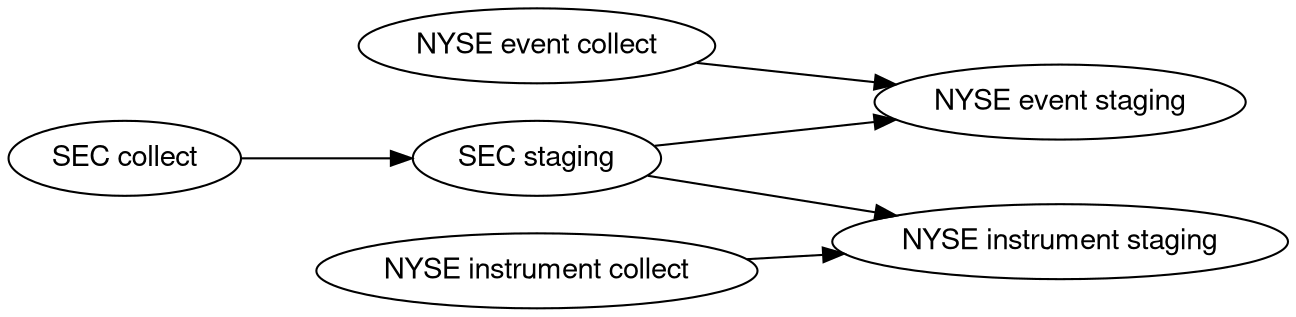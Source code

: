 digraph regexp { 
 fontname="Helvetica,Arial,sans-serif"
 node [fontname="Helvetica,Arial,sans-serif"]
 rankdir="LR";
 n0 [label="NYSE event collect"];
 n1 [label="NYSE event staging"];
 n2 [label="NYSE instrument collect"];
 n3 [label="NYSE instrument staging"];
 n4 [label="SEC collect"];
 n5 [label="SEC staging"];
 n0 -> n1
 n2 -> n3
 n4 -> n5
 n5 -> n3
 n5 -> n1
}
//sudo apt install graphviz
//dot -Tsvg dependencies.dot > output.svg